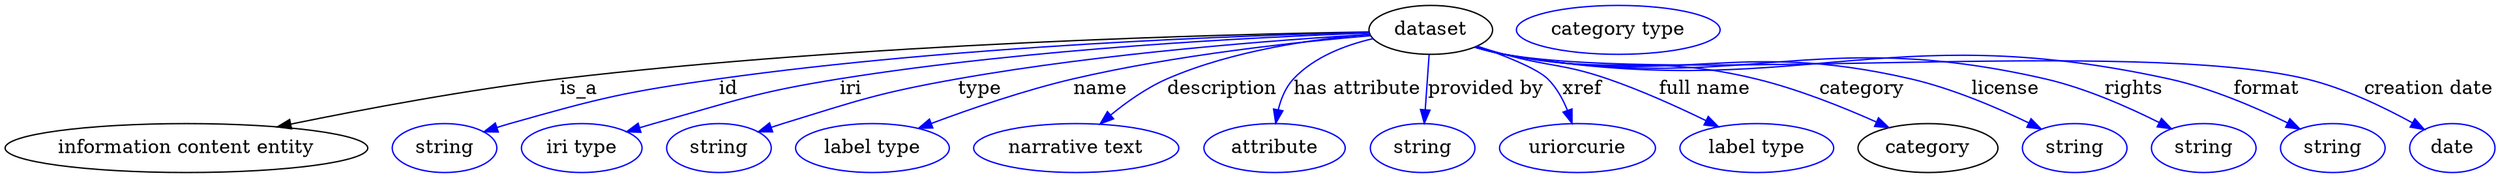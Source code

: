 digraph {
	graph [bb="0,0,1830.4,123"];
	node [label="\N"];
	dataset	[height=0.5,
		label=dataset,
		pos="1047.2,105",
		width=1.2638];
	"information content entity"	[height=0.5,
		pos="133.24,18",
		width=3.7011];
	dataset -> "information content entity"	[label=is_a,
		lp="423.24,61.5",
		pos="e,200.38,33.58 1001.8,103.45 897.03,101.74 630.41,94.998 409.24,69 341.63,61.052 265.55,46.874 210.42,35.641"];
	id	[color=blue,
		height=0.5,
		label=string,
		pos="323.24,18",
		width=1.0652];
	dataset -> id	[color=blue,
		label=id,
		lp="535.24,61.5",
		pos="e,352.23,29.966 1001.9,103.07 911.43,100.75 702.24,93.033 528.24,69 457.61,59.244 439.89,55.278 371.24,36 368.13,35.128 364.94,34.158 \
361.74,33.138",
		style=solid];
	iri	[color=blue,
		height=0.5,
		label="iri type",
		pos="424.24,18",
		width=1.2277];
	dataset -> iri	[color=blue,
		label=iri,
		lp="622.24,61.5",
		pos="e,457.79,29.97 1002.1,102.69 923.02,99.872 754.6,91.558 614.24,69 563.07,60.777 505.72,44.705 467.55,32.996",
		style=solid];
	type	[color=blue,
		height=0.5,
		label=string,
		pos="525.24,18",
		width=1.0652];
	dataset -> type	[color=blue,
		label=type,
		lp="716.24,61.5",
		pos="e,554.18,29.953 1002.3,101.65 935.85,97.687 807.68,88.155 700.24,69 642.4,58.689 628.37,53.344 572.24,36 569.48,35.147 566.64,34.229 \
563.8,33.277",
		style=solid];
	name	[color=blue,
		height=0.5,
		label="label type",
		pos="638.24,18",
		width=1.5707];
	dataset -> name	[color=blue,
		label=name,
		lp="804.24,61.5",
		pos="e,671.61,32.545 1002.5,100.76 949.82,96.317 859.79,86.779 784.24,69 748.74,60.646 709.72,47.041 680.95,36.13",
		style=solid];
	description	[color=blue,
		height=0.5,
		label="narrative text",
		pos="788.24,18",
		width=2.0943];
	dataset -> description	[color=blue,
		label=description,
		lp="893.74,61.5",
		pos="e,805.22,35.762 1002.3,101.93 961.84,98.68 901.43,90.351 853.24,69 838.68,62.549 824.43,52.19 813.01,42.57",
		style=solid];
	"has attribute"	[color=blue,
		height=0.5,
		label=attribute,
		pos="933.24,18",
		width=1.4443];
	dataset -> "has attribute"	[color=blue,
		label="has attribute",
		lp="993.24,61.5",
		pos="e,933.72,36.228 1004.5,98.653 984.29,93.998 961.29,85.29 946.24,69 940.5,62.793 937.23,54.382 935.38,46.23",
		style=solid];
	"provided by"	[color=blue,
		height=0.5,
		label=string,
		pos="1041.2,18",
		width=1.0652];
	dataset -> "provided by"	[color=blue,
		label="provided by",
		lp="1087.7,61.5",
		pos="e,1042.5,36.175 1046,86.799 1045.2,75.163 1044.1,59.548 1043.2,46.237",
		style=solid];
	xref	[color=blue,
		height=0.5,
		label=uriorcurie,
		pos="1155.2,18",
		width=1.5887];
	dataset -> xref	[color=blue,
		label=xref,
		lp="1158.7,61.5",
		pos="e,1151.2,36.207 1081.5,93.018 1101.9,85.904 1125.4,76.585 1133.2,69 1139.8,62.632 1144.5,53.979 1147.9,45.661",
		style=solid];
	"full name"	[color=blue,
		height=0.5,
		label="label type",
		pos="1287.2,18",
		width=1.5707];
	dataset -> "full name"	[color=blue,
		label="full name",
		lp="1248.7,61.5",
		pos="e,1258.9,33.723 1081.1,92.922 1087.8,90.866 1094.7,88.801 1101.2,87 1134.7,77.782 1144.4,80.235 1177.2,69 1202,60.522 1228.8,48.417 \
1249.7,38.242",
		style=solid];
	category	[height=0.5,
		pos="1413.2,18",
		width=1.4263];
	dataset -> category	[color=blue,
		label=category,
		lp="1364.7,61.5",
		pos="e,1384.5,32.996 1080.1,92.467 1087,90.376 1094.3,88.413 1101.2,87 1182.2,70.508 1205.9,88.318 1286.2,69 1317.1,61.589 1350.3,48.274 \
1375.1,37.247",
		style=solid];
	license	[color=blue,
		height=0.5,
		label=string,
		pos="1521.2,18",
		width=1.0652];
	dataset -> license	[color=blue,
		label=license,
		lp="1470.2,61.5",
		pos="e,1496.6,32.062 1079.8,92.356 1086.8,90.245 1094.2,88.303 1101.2,87 1232.2,62.831 1270.5,98.831 1400.2,69 1430.8,61.972 1463.6,47.994 \
1487.3,36.599",
		style=solid];
	rights	[color=blue,
		height=0.5,
		label=string,
		pos="1616.2,18",
		width=1.0652];
	dataset -> rights	[color=blue,
		label=rights,
		lp="1564.7,61.5",
		pos="e,1592.4,32.185 1079.7,92.275 1086.7,90.169 1094.2,88.25 1101.2,87 1275.6,56.154 1326.6,108.42 1499.2,69 1529,62.214 1560.6,48.216 \
1583.5,36.753",
		style=solid];
	format	[color=blue,
		height=0.5,
		label=string,
		pos="1711.2,18",
		width=1.0652];
	dataset -> format	[color=blue,
		label=format,
		lp="1662.7,61.5",
		pos="e,1687,32.014 1079.7,92.229 1086.7,90.127 1094.2,88.22 1101.2,87 1315.6,50.015 1377.7,115.26 1590.2,69 1621.1,62.287 1654.1,48.144 \
1677.8,36.608",
		style=solid];
	"creation date"	[color=blue,
		height=0.5,
		label=date,
		pos="1799.2,18",
		width=0.86659];
	dataset -> "creation date"	[color=blue,
		label="creation date",
		lp="1781.7,61.5",
		pos="e,1778.6,31.613 1079.4,92.281 1086.5,90.147 1094.1,88.214 1101.2,87 1230.6,65.099 1563.6,99.165 1691.2,69 1719.3,62.378 1748.8,48.146 \
1769.9,36.553",
		style=solid];
	"named thing_category"	[color=blue,
		height=0.5,
		label="category type",
		pos="1185.2,105",
		width=2.0762];
}
